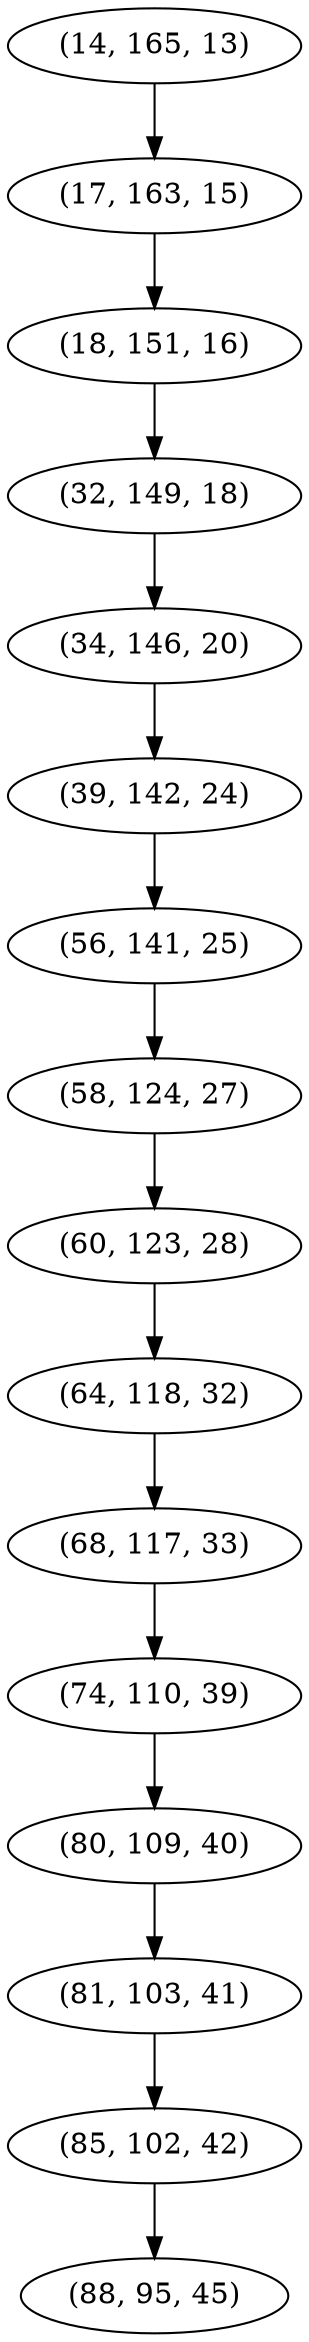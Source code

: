 digraph tree {
    "(14, 165, 13)";
    "(17, 163, 15)";
    "(18, 151, 16)";
    "(32, 149, 18)";
    "(34, 146, 20)";
    "(39, 142, 24)";
    "(56, 141, 25)";
    "(58, 124, 27)";
    "(60, 123, 28)";
    "(64, 118, 32)";
    "(68, 117, 33)";
    "(74, 110, 39)";
    "(80, 109, 40)";
    "(81, 103, 41)";
    "(85, 102, 42)";
    "(88, 95, 45)";
    "(14, 165, 13)" -> "(17, 163, 15)";
    "(17, 163, 15)" -> "(18, 151, 16)";
    "(18, 151, 16)" -> "(32, 149, 18)";
    "(32, 149, 18)" -> "(34, 146, 20)";
    "(34, 146, 20)" -> "(39, 142, 24)";
    "(39, 142, 24)" -> "(56, 141, 25)";
    "(56, 141, 25)" -> "(58, 124, 27)";
    "(58, 124, 27)" -> "(60, 123, 28)";
    "(60, 123, 28)" -> "(64, 118, 32)";
    "(64, 118, 32)" -> "(68, 117, 33)";
    "(68, 117, 33)" -> "(74, 110, 39)";
    "(74, 110, 39)" -> "(80, 109, 40)";
    "(80, 109, 40)" -> "(81, 103, 41)";
    "(81, 103, 41)" -> "(85, 102, 42)";
    "(85, 102, 42)" -> "(88, 95, 45)";
}

